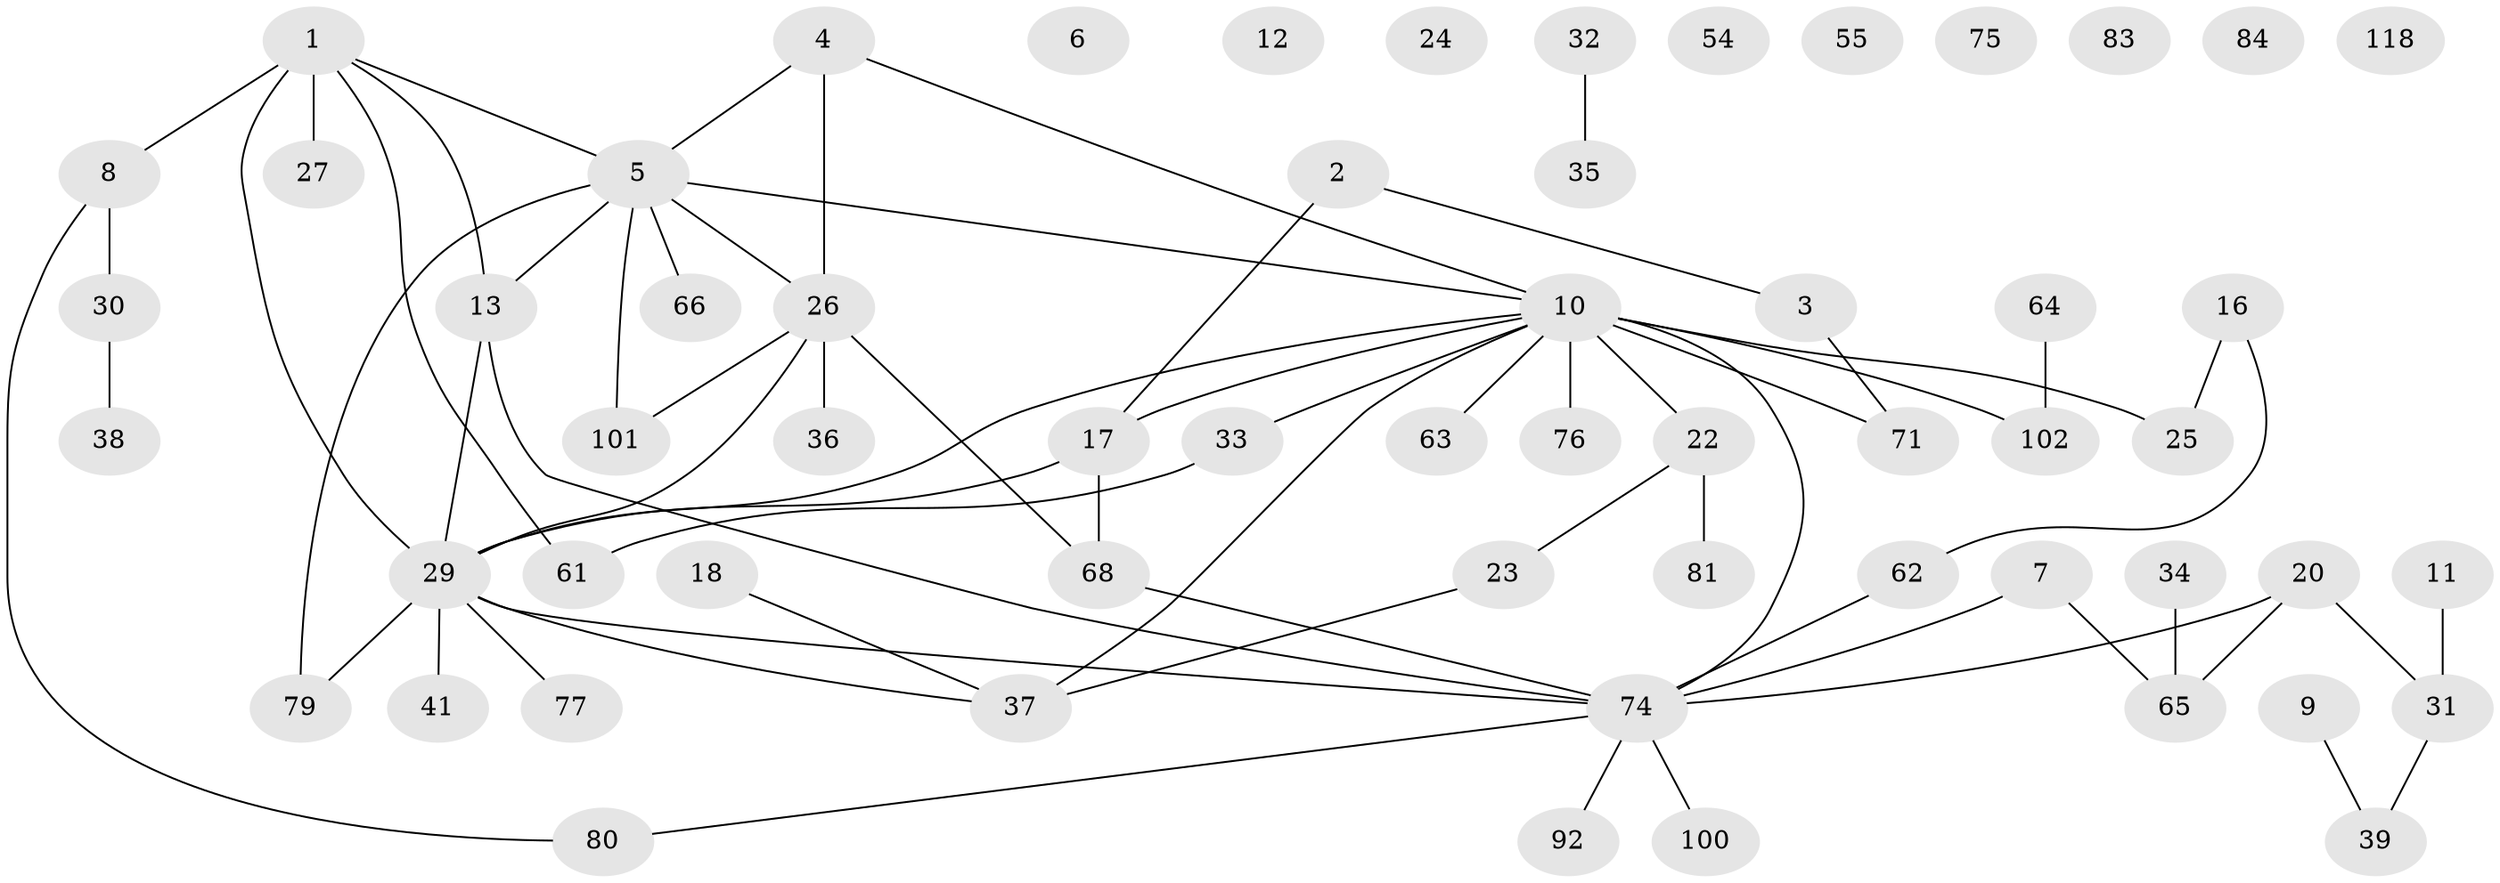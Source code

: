 // original degree distribution, {4: 0.11864406779661017, 1: 0.2711864406779661, 2: 0.3135593220338983, 0: 0.06779661016949153, 7: 0.01694915254237288, 3: 0.17796610169491525, 6: 0.00847457627118644, 5: 0.01694915254237288, 9: 0.00847457627118644}
// Generated by graph-tools (version 1.1) at 2025/13/03/09/25 04:13:13]
// undirected, 59 vertices, 68 edges
graph export_dot {
graph [start="1"]
  node [color=gray90,style=filled];
  1 [super="+42+87+28"];
  2 [super="+44"];
  3;
  4 [super="+73"];
  5 [super="+40+49"];
  6;
  7;
  8 [super="+19+15"];
  9;
  10 [super="+21+105+52+85+14"];
  11;
  12;
  13 [super="+47+108"];
  16 [super="+88"];
  17 [super="+50"];
  18;
  20 [super="+43"];
  22 [super="+46"];
  23 [super="+53"];
  24;
  25 [super="+56"];
  26 [super="+58+90"];
  27;
  29 [super="+48+95+60"];
  30;
  31 [super="+57"];
  32;
  33 [super="+109"];
  34;
  35;
  36;
  37 [super="+59"];
  38 [super="+45"];
  39;
  41 [super="+78"];
  54;
  55;
  61 [super="+94"];
  62 [super="+96"];
  63;
  64;
  65 [super="+69+70"];
  66 [super="+116"];
  68;
  71;
  74 [super="+107+89"];
  75 [super="+115"];
  76;
  77;
  79;
  80 [super="+86"];
  81;
  83;
  84;
  92;
  100;
  101;
  102;
  118;
  1 -- 13;
  1 -- 27;
  1 -- 61;
  1 -- 5;
  1 -- 29 [weight=2];
  1 -- 8;
  2 -- 17;
  2 -- 3;
  3 -- 71;
  4 -- 26;
  4 -- 5;
  4 -- 10;
  5 -- 101;
  5 -- 79;
  5 -- 13;
  5 -- 26;
  5 -- 66;
  5 -- 10;
  7 -- 65;
  7 -- 74;
  8 -- 30;
  8 -- 80;
  9 -- 39;
  10 -- 74;
  10 -- 33;
  10 -- 29;
  10 -- 22 [weight=2];
  10 -- 37;
  10 -- 102;
  10 -- 71;
  10 -- 76;
  10 -- 17;
  10 -- 25 [weight=2];
  10 -- 63;
  11 -- 31;
  13 -- 74;
  13 -- 29;
  16 -- 62;
  16 -- 25;
  17 -- 68;
  17 -- 29;
  18 -- 37;
  20 -- 74;
  20 -- 31;
  20 -- 65;
  22 -- 81;
  22 -- 23;
  23 -- 37;
  26 -- 36;
  26 -- 68;
  26 -- 101;
  26 -- 29;
  29 -- 37;
  29 -- 74;
  29 -- 77;
  29 -- 79;
  29 -- 41;
  30 -- 38;
  31 -- 39;
  32 -- 35;
  33 -- 61;
  34 -- 65;
  62 -- 74;
  64 -- 102;
  68 -- 74;
  74 -- 92;
  74 -- 100;
  74 -- 80;
}

